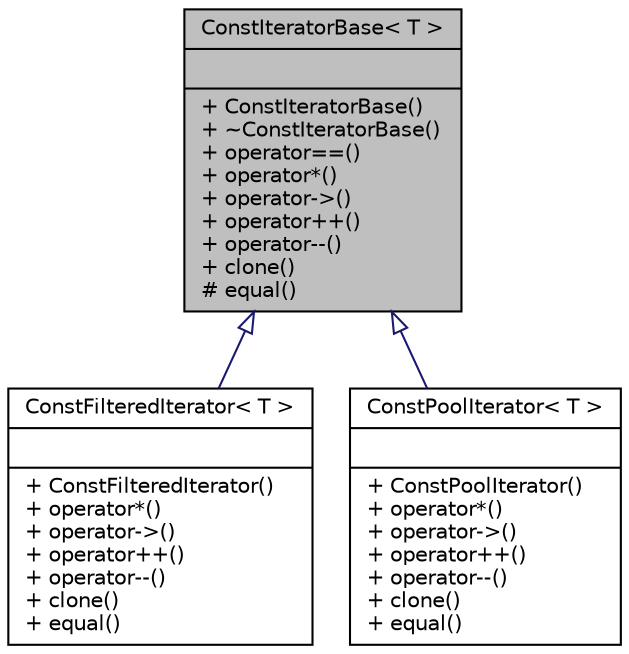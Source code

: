 digraph "ConstIteratorBase&lt; T &gt;"
{
 // INTERACTIVE_SVG=YES
  edge [fontname="Helvetica",fontsize="10",labelfontname="Helvetica",labelfontsize="10"];
  node [fontname="Helvetica",fontsize="10",shape=record];
  Node0 [label="{ConstIteratorBase\< T \>\n||+ ConstIteratorBase()\l+ ~ConstIteratorBase()\l+ operator==()\l+ operator*()\l+ operator-\>()\l+ operator++()\l+ operator--()\l+ clone()\l# equal()\l}",height=0.2,width=0.4,color="black", fillcolor="grey75", style="filled", fontcolor="black"];
  Node0 -> Node1 [dir="back",color="midnightblue",fontsize="10",style="solid",arrowtail="onormal",fontname="Helvetica"];
  Node1 [label="{ConstFilteredIterator\< T \>\n||+ ConstFilteredIterator()\l+ operator*()\l+ operator-\>()\l+ operator++()\l+ operator--()\l+ clone()\l+ equal()\l}",height=0.2,width=0.4,color="black", fillcolor="white", style="filled",URL="$class_const_filtered_iterator.html"];
  Node0 -> Node2 [dir="back",color="midnightblue",fontsize="10",style="solid",arrowtail="onormal",fontname="Helvetica"];
  Node2 [label="{ConstPoolIterator\< T \>\n||+ ConstPoolIterator()\l+ operator*()\l+ operator-\>()\l+ operator++()\l+ operator--()\l+ clone()\l+ equal()\l}",height=0.2,width=0.4,color="black", fillcolor="white", style="filled",URL="$class_const_pool_iterator.html"];
}
